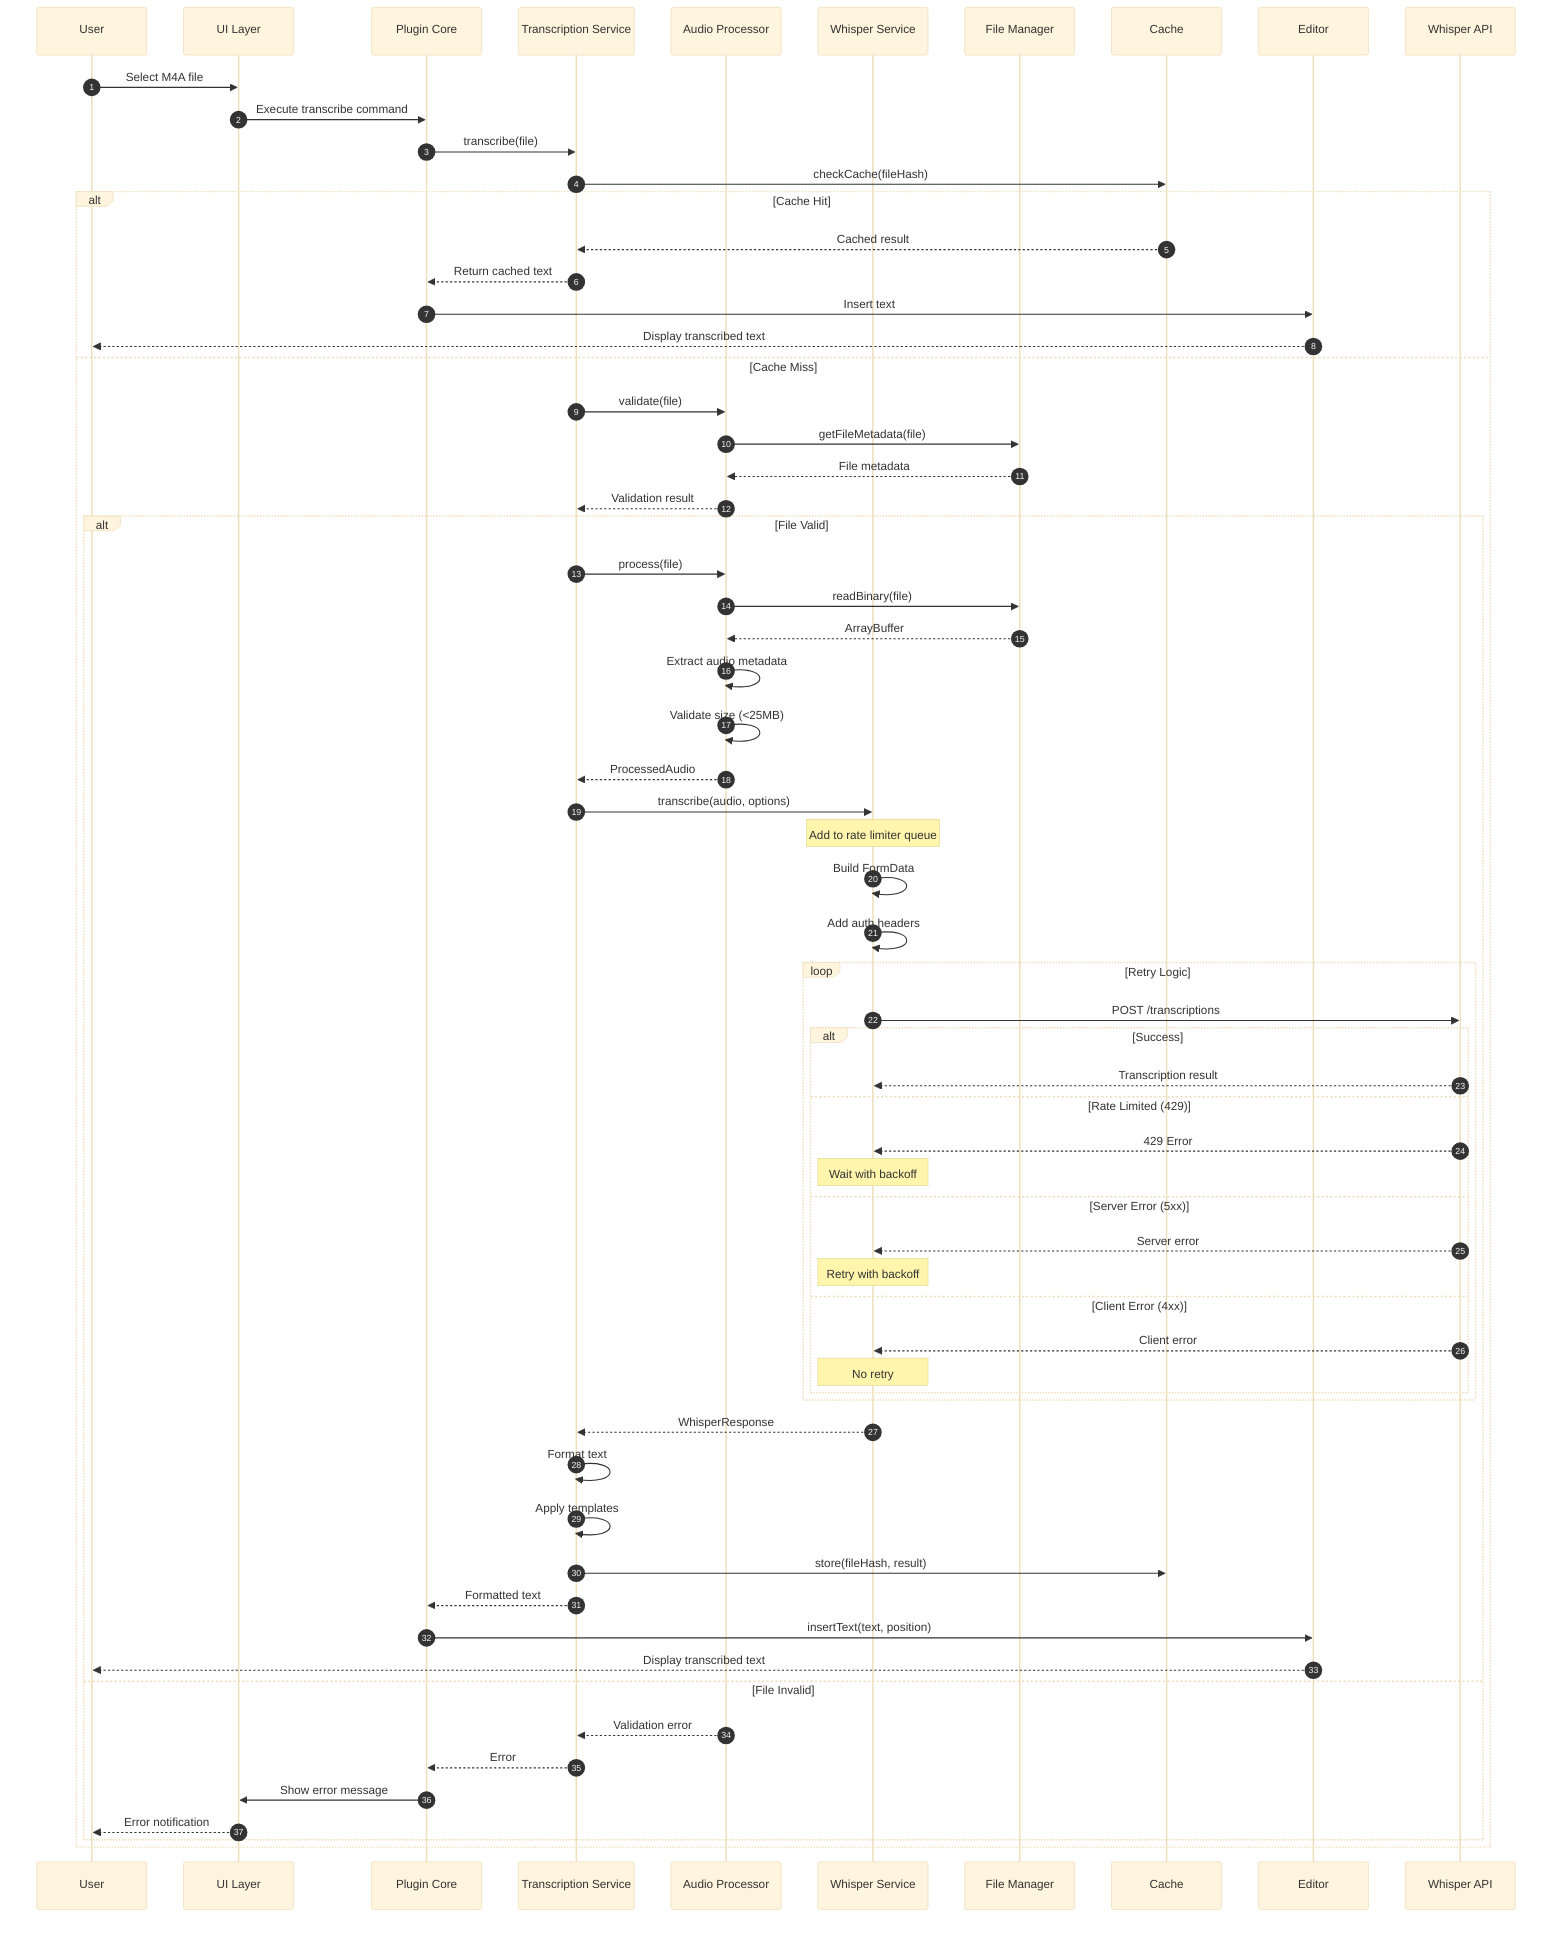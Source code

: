 %%{init: {'theme':'base', 'sequence': {'showSequenceNumbers': true}}}%%

sequenceDiagram
    participant User
    participant UI as UI Layer
    participant Plugin as Plugin Core
    participant TS as Transcription Service
    participant AP as Audio Processor
    participant WS as Whisper Service
    participant FM as File Manager
    participant Cache
    participant Editor
    
    %% Main transcription flow
    User->>UI: Select M4A file
    UI->>Plugin: Execute transcribe command
    Plugin->>TS: transcribe(file)
    
    %% Check cache first
    TS->>Cache: checkCache(fileHash)
    alt Cache Hit
        Cache-->>TS: Cached result
        TS-->>Plugin: Return cached text
        Plugin->>Editor: Insert text
        Editor-->>User: Display transcribed text
    else Cache Miss
        %% File validation and processing
        TS->>AP: validate(file)
        AP->>FM: getFileMetadata(file)
        FM-->>AP: File metadata
        AP-->>TS: Validation result
        
        alt File Valid
            TS->>AP: process(file)
            AP->>FM: readBinary(file)
            FM-->>AP: ArrayBuffer
            AP->>AP: Extract audio metadata
            AP->>AP: Validate size (<25MB)
            AP-->>TS: ProcessedAudio
            
            %% API call
            TS->>WS: transcribe(audio, options)
            Note over WS: Add to rate limiter queue
            WS->>WS: Build FormData
            WS->>WS: Add auth headers
            
            loop Retry Logic
                WS->>Whisper API: POST /transcriptions
                alt Success
                    Whisper API-->>WS: Transcription result
                else Rate Limited (429)
                    Whisper API-->>WS: 429 Error
                    Note over WS: Wait with backoff
                else Server Error (5xx)
                    Whisper API-->>WS: Server error
                    Note over WS: Retry with backoff
                else Client Error (4xx)
                    Whisper API-->>WS: Client error
                    Note over WS: No retry
                end
            end
            
            WS-->>TS: WhisperResponse
            
            %% Post-processing
            TS->>TS: Format text
            TS->>TS: Apply templates
            TS->>Cache: store(fileHash, result)
            
            %% Insert to editor
            TS-->>Plugin: Formatted text
            Plugin->>Editor: insertText(text, position)
            Editor-->>User: Display transcribed text
            
        else File Invalid
            AP-->>TS: Validation error
            TS-->>Plugin: Error
            Plugin->>UI: Show error message
            UI-->>User: Error notification
        end
    end